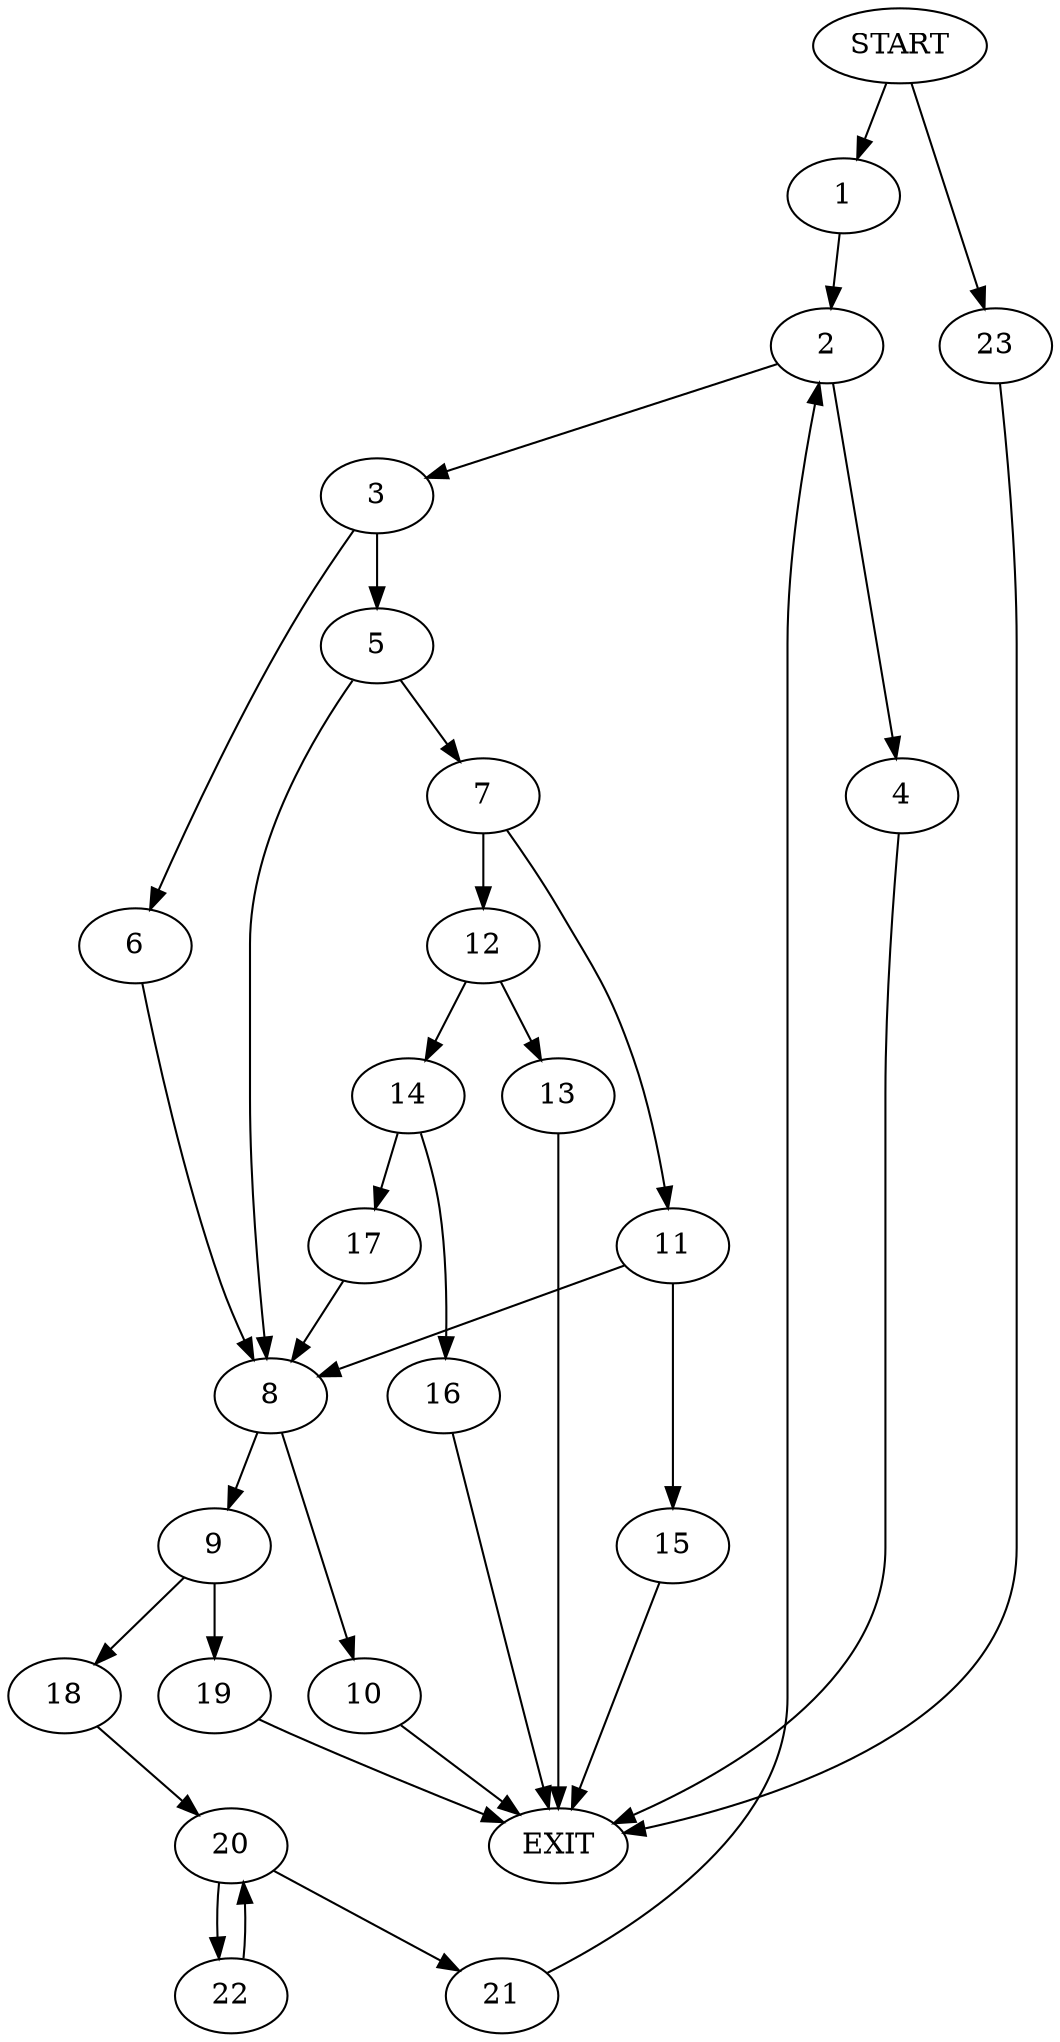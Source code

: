 digraph {
0 [label="START"]
24 [label="EXIT"]
0 -> 1
1 -> 2
2 -> 3
2 -> 4
4 -> 24
3 -> 5
3 -> 6
5 -> 7
5 -> 8
6 -> 8
8 -> 9
8 -> 10
7 -> 11
7 -> 12
12 -> 13
12 -> 14
11 -> 15
11 -> 8
13 -> 24
14 -> 16
14 -> 17
16 -> 24
17 -> 8
15 -> 24
10 -> 24
9 -> 18
9 -> 19
19 -> 24
18 -> 20
20 -> 21
20 -> 22
22 -> 20
21 -> 2
0 -> 23
23 -> 24
}
